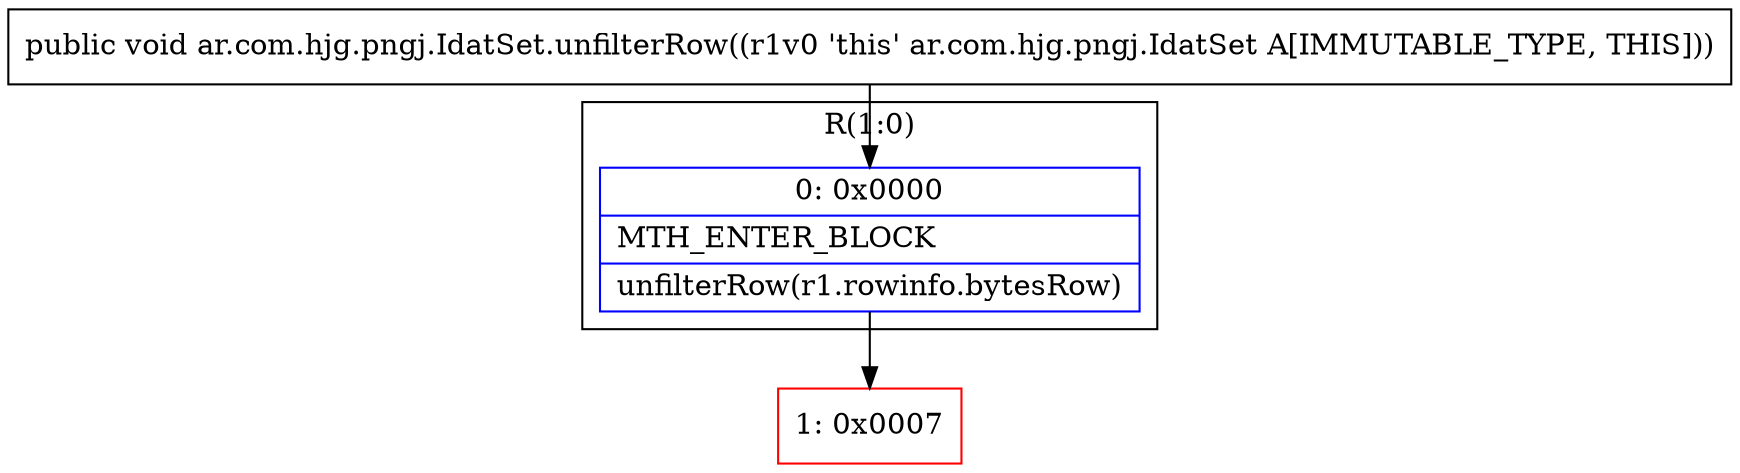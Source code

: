 digraph "CFG forar.com.hjg.pngj.IdatSet.unfilterRow()V" {
subgraph cluster_Region_1639851651 {
label = "R(1:0)";
node [shape=record,color=blue];
Node_0 [shape=record,label="{0\:\ 0x0000|MTH_ENTER_BLOCK\l|unfilterRow(r1.rowinfo.bytesRow)\l}"];
}
Node_1 [shape=record,color=red,label="{1\:\ 0x0007}"];
MethodNode[shape=record,label="{public void ar.com.hjg.pngj.IdatSet.unfilterRow((r1v0 'this' ar.com.hjg.pngj.IdatSet A[IMMUTABLE_TYPE, THIS])) }"];
MethodNode -> Node_0;
Node_0 -> Node_1;
}

